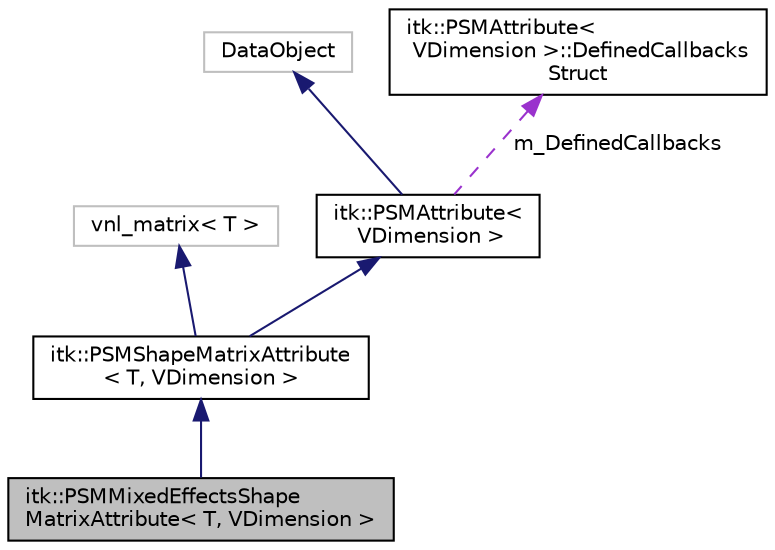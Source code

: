 digraph "itk::PSMMixedEffectsShapeMatrixAttribute&lt; T, VDimension &gt;"
{
  edge [fontname="Helvetica",fontsize="10",labelfontname="Helvetica",labelfontsize="10"];
  node [fontname="Helvetica",fontsize="10",shape=record];
  Node1 [label="itk::PSMMixedEffectsShape\lMatrixAttribute\< T, VDimension \>",height=0.2,width=0.4,color="black", fillcolor="grey75", style="filled", fontcolor="black"];
  Node2 -> Node1 [dir="back",color="midnightblue",fontsize="10",style="solid",fontname="Helvetica"];
  Node2 [label="itk::PSMShapeMatrixAttribute\l\< T, VDimension \>",height=0.2,width=0.4,color="black", fillcolor="white", style="filled",URL="$classitk_1_1_p_s_m_shape_matrix_attribute.html",tooltip="Each column describes a shape. A shape may be composed of m_DomainsPerShape domains (default 1)..."];
  Node3 -> Node2 [dir="back",color="midnightblue",fontsize="10",style="solid",fontname="Helvetica"];
  Node3 [label="vnl_matrix\< T \>",height=0.2,width=0.4,color="grey75", fillcolor="white", style="filled"];
  Node4 -> Node2 [dir="back",color="midnightblue",fontsize="10",style="solid",fontname="Helvetica"];
  Node4 [label="itk::PSMAttribute\<\l VDimension \>",height=0.2,width=0.4,color="black", fillcolor="white", style="filled",URL="$classitk_1_1_p_s_m_attribute.html",tooltip="Base class for PSMParticleSystem attribute classes. "];
  Node5 -> Node4 [dir="back",color="midnightblue",fontsize="10",style="solid",fontname="Helvetica"];
  Node5 [label="DataObject",height=0.2,width=0.4,color="grey75", fillcolor="white", style="filled"];
  Node6 -> Node4 [dir="back",color="darkorchid3",fontsize="10",style="dashed",label=" m_DefinedCallbacks" ,fontname="Helvetica"];
  Node6 [label="itk::PSMAttribute\<\l VDimension \>::DefinedCallbacks\lStruct",height=0.2,width=0.4,color="black", fillcolor="white", style="filled",URL="$structitk_1_1_p_s_m_attribute_1_1_defined_callbacks_struct.html"];
}
